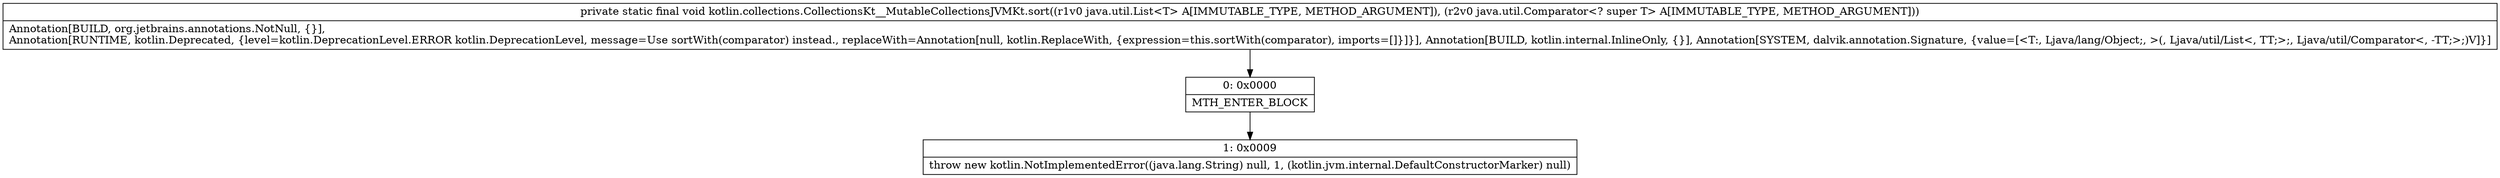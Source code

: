 digraph "CFG forkotlin.collections.CollectionsKt__MutableCollectionsJVMKt.sort(Ljava\/util\/List;Ljava\/util\/Comparator;)V" {
Node_0 [shape=record,label="{0\:\ 0x0000|MTH_ENTER_BLOCK\l}"];
Node_1 [shape=record,label="{1\:\ 0x0009|throw new kotlin.NotImplementedError((java.lang.String) null, 1, (kotlin.jvm.internal.DefaultConstructorMarker) null)\l}"];
MethodNode[shape=record,label="{private static final void kotlin.collections.CollectionsKt__MutableCollectionsJVMKt.sort((r1v0 java.util.List\<T\> A[IMMUTABLE_TYPE, METHOD_ARGUMENT]), (r2v0 java.util.Comparator\<? super T\> A[IMMUTABLE_TYPE, METHOD_ARGUMENT]))  | Annotation[BUILD, org.jetbrains.annotations.NotNull, \{\}], \lAnnotation[RUNTIME, kotlin.Deprecated, \{level=kotlin.DeprecationLevel.ERROR kotlin.DeprecationLevel, message=Use sortWith(comparator) instead., replaceWith=Annotation[null, kotlin.ReplaceWith, \{expression=this.sortWith(comparator), imports=[]\}]\}], Annotation[BUILD, kotlin.internal.InlineOnly, \{\}], Annotation[SYSTEM, dalvik.annotation.Signature, \{value=[\<T:, Ljava\/lang\/Object;, \>(, Ljava\/util\/List\<, TT;\>;, Ljava\/util\/Comparator\<, \-TT;\>;)V]\}]\l}"];
MethodNode -> Node_0;
Node_0 -> Node_1;
}

